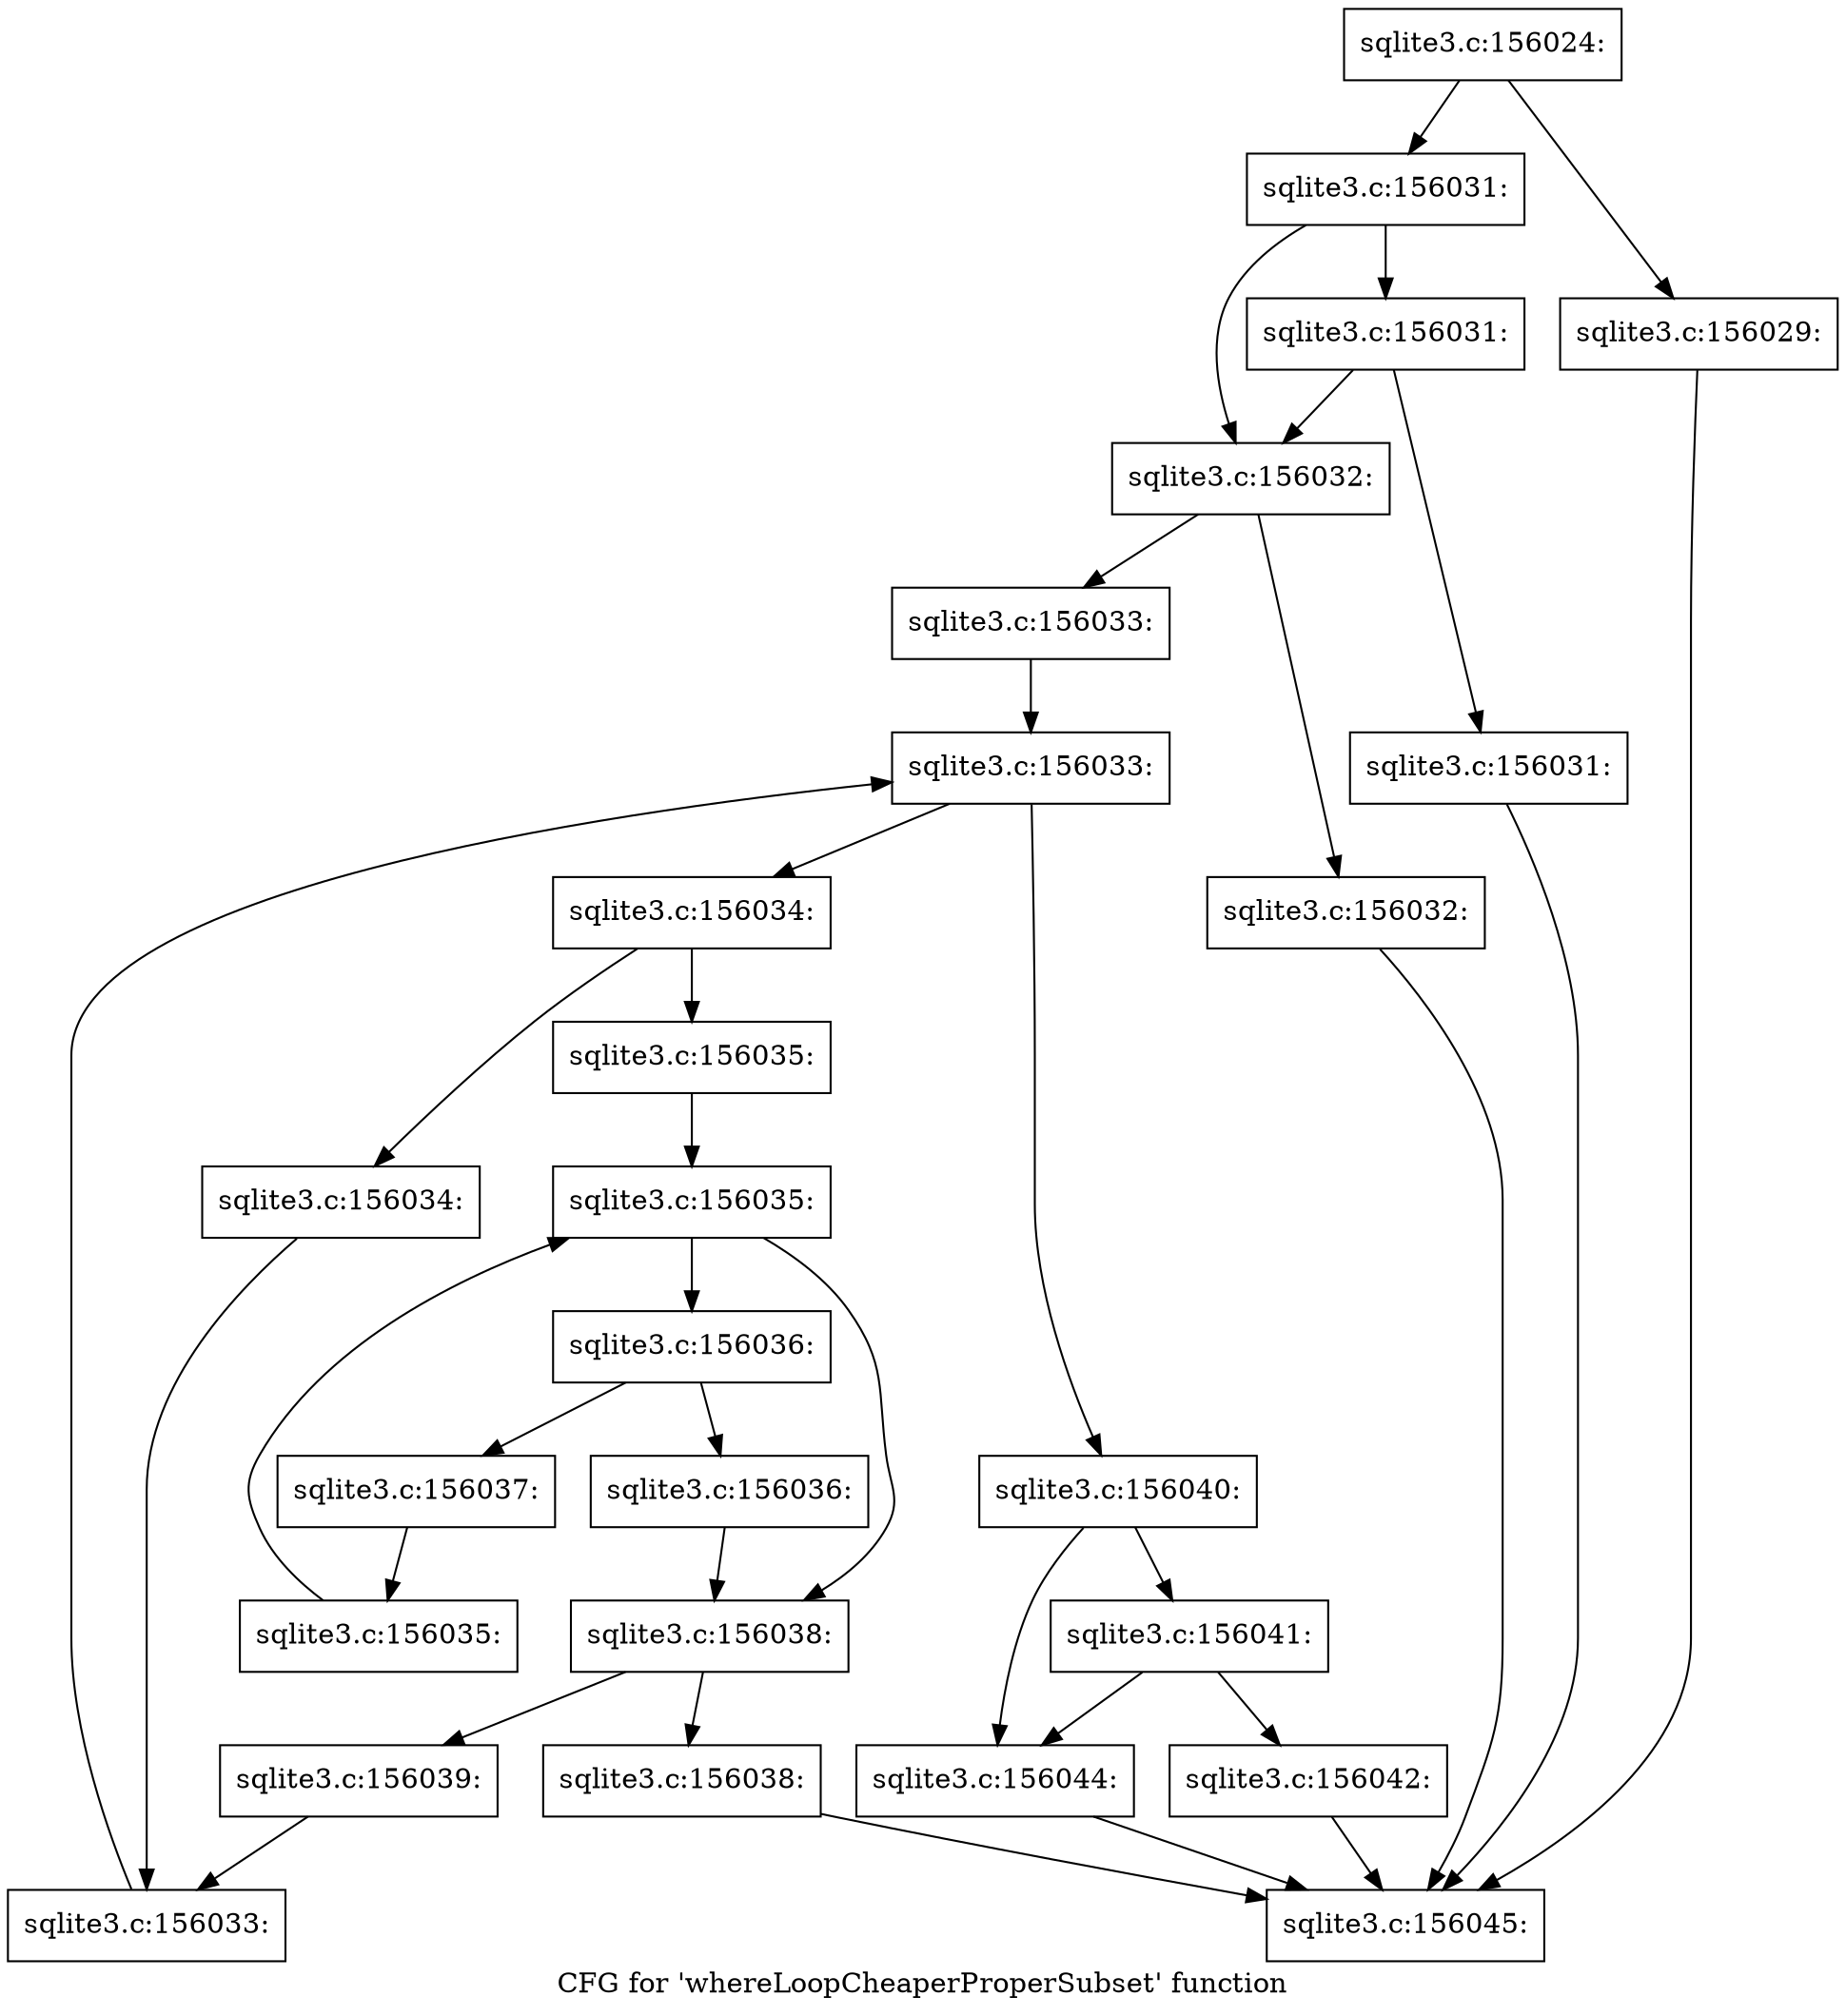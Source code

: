 digraph "CFG for 'whereLoopCheaperProperSubset' function" {
	label="CFG for 'whereLoopCheaperProperSubset' function";

	Node0x55c0f972d3e0 [shape=record,label="{sqlite3.c:156024:}"];
	Node0x55c0f972d3e0 -> Node0x55c0f97354f0;
	Node0x55c0f972d3e0 -> Node0x55c0f9735540;
	Node0x55c0f97354f0 [shape=record,label="{sqlite3.c:156029:}"];
	Node0x55c0f97354f0 -> Node0x55c0f972d560;
	Node0x55c0f9735540 [shape=record,label="{sqlite3.c:156031:}"];
	Node0x55c0f9735540 -> Node0x55c0f9736570;
	Node0x55c0f9735540 -> Node0x55c0f9736520;
	Node0x55c0f9736570 [shape=record,label="{sqlite3.c:156031:}"];
	Node0x55c0f9736570 -> Node0x55c0f97364d0;
	Node0x55c0f9736570 -> Node0x55c0f9736520;
	Node0x55c0f97364d0 [shape=record,label="{sqlite3.c:156031:}"];
	Node0x55c0f97364d0 -> Node0x55c0f972d560;
	Node0x55c0f9736520 [shape=record,label="{sqlite3.c:156032:}"];
	Node0x55c0f9736520 -> Node0x55c0f97374c0;
	Node0x55c0f9736520 -> Node0x55c0f9737510;
	Node0x55c0f97374c0 [shape=record,label="{sqlite3.c:156032:}"];
	Node0x55c0f97374c0 -> Node0x55c0f972d560;
	Node0x55c0f9737510 [shape=record,label="{sqlite3.c:156033:}"];
	Node0x55c0f9737510 -> Node0x55c0f9738250;
	Node0x55c0f9738250 [shape=record,label="{sqlite3.c:156033:}"];
	Node0x55c0f9738250 -> Node0x55c0f9738470;
	Node0x55c0f9738250 -> Node0x55c0f9737d70;
	Node0x55c0f9738470 [shape=record,label="{sqlite3.c:156034:}"];
	Node0x55c0f9738470 -> Node0x55c0f9738880;
	Node0x55c0f9738470 -> Node0x55c0f97388d0;
	Node0x55c0f9738880 [shape=record,label="{sqlite3.c:156034:}"];
	Node0x55c0f9738880 -> Node0x55c0f97383e0;
	Node0x55c0f97388d0 [shape=record,label="{sqlite3.c:156035:}"];
	Node0x55c0f97388d0 -> Node0x55c0f9739450;
	Node0x55c0f9739450 [shape=record,label="{sqlite3.c:156035:}"];
	Node0x55c0f9739450 -> Node0x55c0f9739670;
	Node0x55c0f9739450 -> Node0x55c0f9738f70;
	Node0x55c0f9739670 [shape=record,label="{sqlite3.c:156036:}"];
	Node0x55c0f9739670 -> Node0x55c0f9739a80;
	Node0x55c0f9739670 -> Node0x55c0f9739ad0;
	Node0x55c0f9739a80 [shape=record,label="{sqlite3.c:156036:}"];
	Node0x55c0f9739a80 -> Node0x55c0f9738f70;
	Node0x55c0f9739ad0 [shape=record,label="{sqlite3.c:156037:}"];
	Node0x55c0f9739ad0 -> Node0x55c0f97395e0;
	Node0x55c0f97395e0 [shape=record,label="{sqlite3.c:156035:}"];
	Node0x55c0f97395e0 -> Node0x55c0f9739450;
	Node0x55c0f9738f70 [shape=record,label="{sqlite3.c:156038:}"];
	Node0x55c0f9738f70 -> Node0x55c0f973aa20;
	Node0x55c0f9738f70 -> Node0x55c0f973aa70;
	Node0x55c0f973aa20 [shape=record,label="{sqlite3.c:156038:}"];
	Node0x55c0f973aa20 -> Node0x55c0f972d560;
	Node0x55c0f973aa70 [shape=record,label="{sqlite3.c:156039:}"];
	Node0x55c0f973aa70 -> Node0x55c0f97383e0;
	Node0x55c0f97383e0 [shape=record,label="{sqlite3.c:156033:}"];
	Node0x55c0f97383e0 -> Node0x55c0f9738250;
	Node0x55c0f9737d70 [shape=record,label="{sqlite3.c:156040:}"];
	Node0x55c0f9737d70 -> Node0x55c0f973b300;
	Node0x55c0f9737d70 -> Node0x55c0f973b2b0;
	Node0x55c0f973b300 [shape=record,label="{sqlite3.c:156041:}"];
	Node0x55c0f973b300 -> Node0x55c0f973b260;
	Node0x55c0f973b300 -> Node0x55c0f973b2b0;
	Node0x55c0f973b260 [shape=record,label="{sqlite3.c:156042:}"];
	Node0x55c0f973b260 -> Node0x55c0f972d560;
	Node0x55c0f973b2b0 [shape=record,label="{sqlite3.c:156044:}"];
	Node0x55c0f973b2b0 -> Node0x55c0f972d560;
	Node0x55c0f972d560 [shape=record,label="{sqlite3.c:156045:}"];
}
